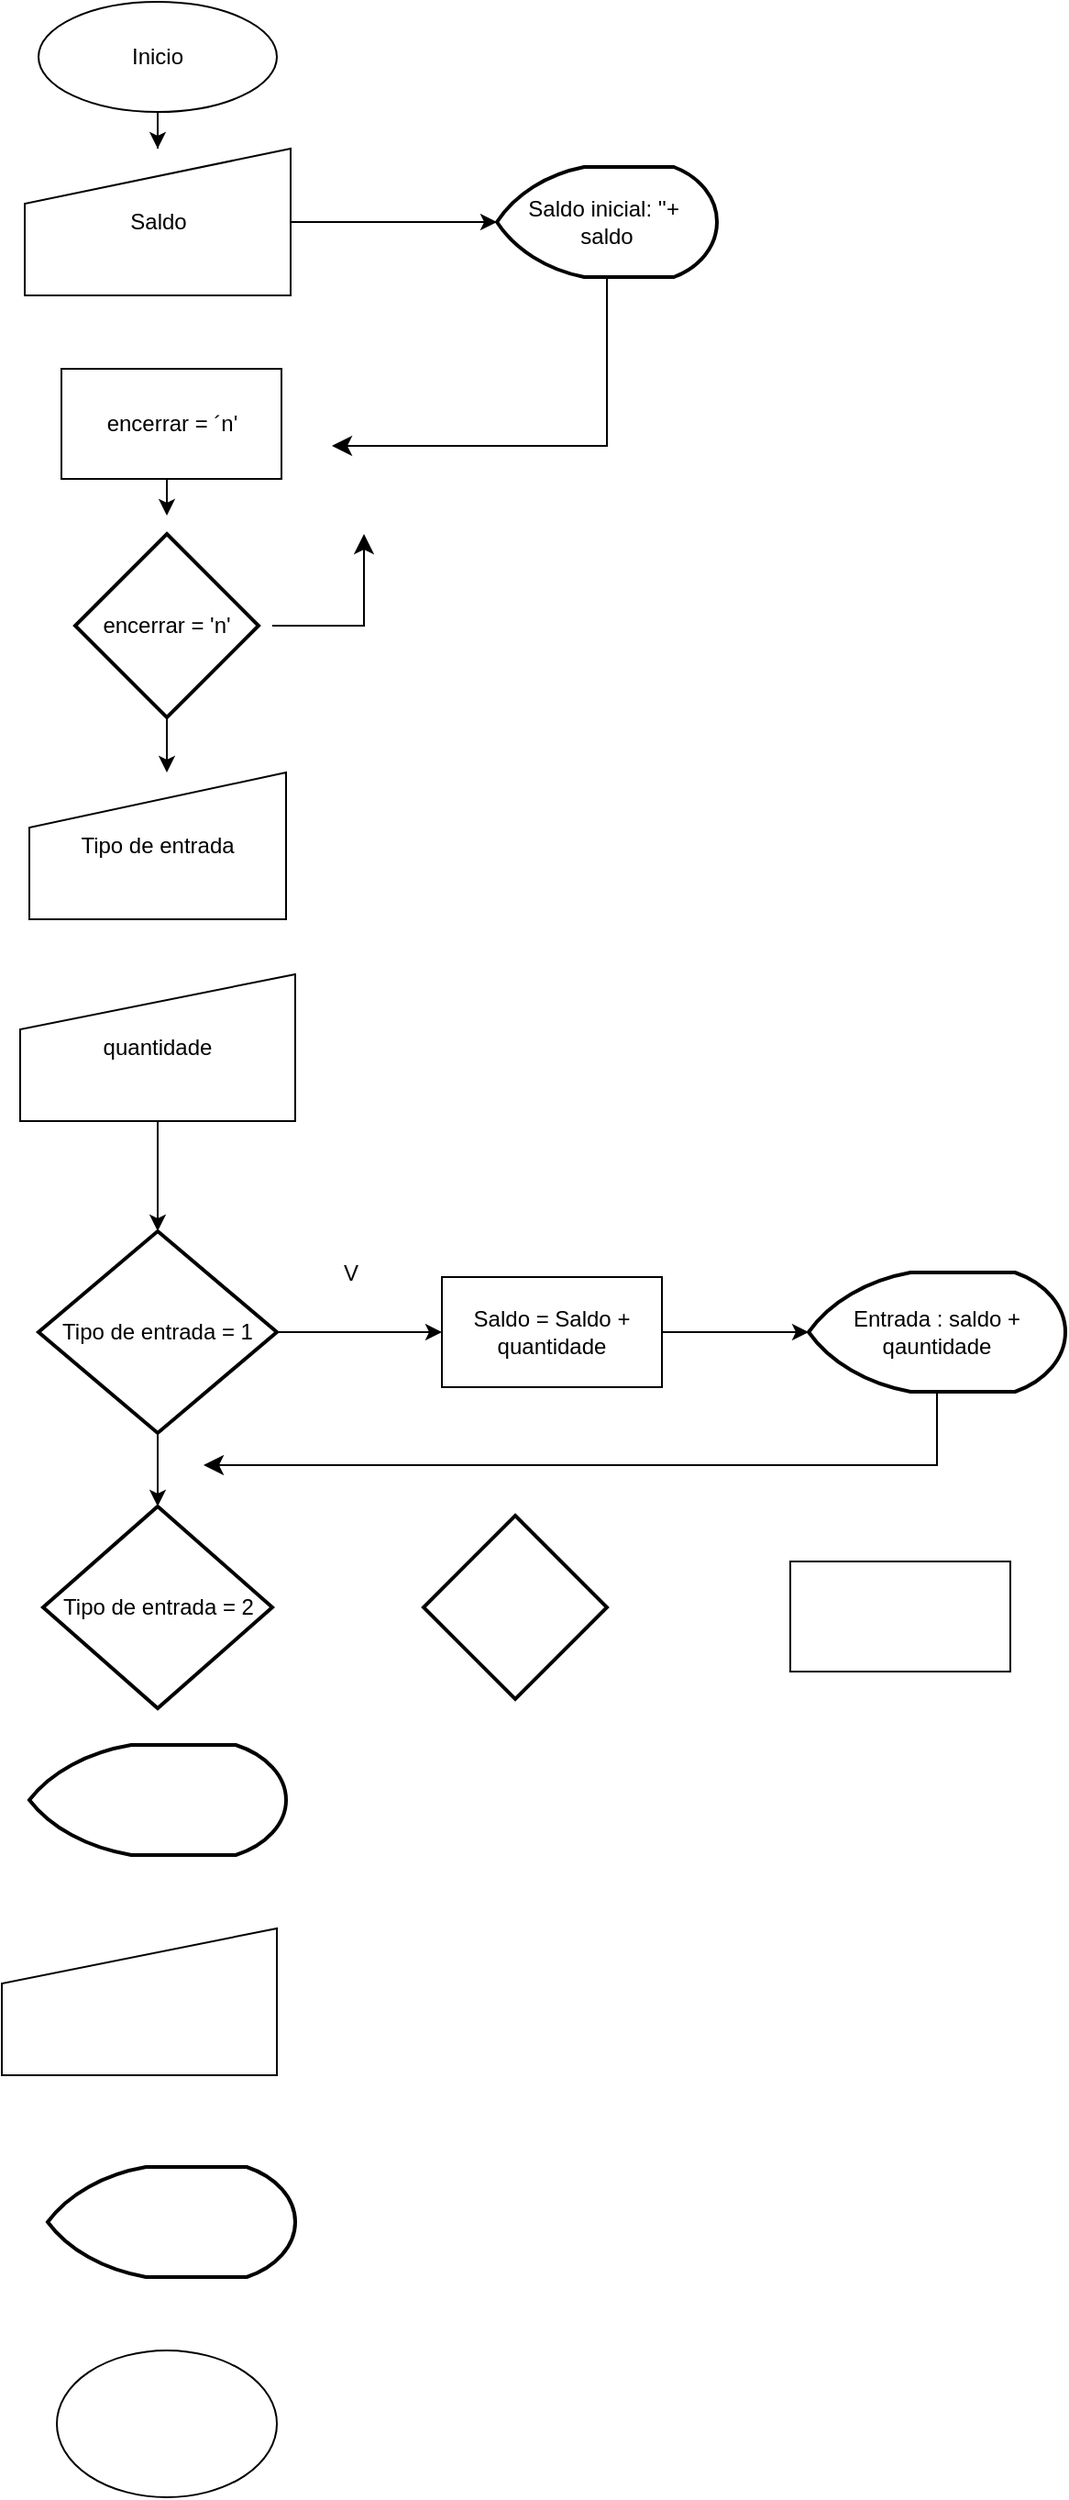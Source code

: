 <mxfile version="26.0.2">
  <diagram name="Página-1" id="VV7MK94w8vh-9CFesRGf">
    <mxGraphModel dx="880" dy="434" grid="1" gridSize="10" guides="1" tooltips="1" connect="1" arrows="1" fold="1" page="1" pageScale="1" pageWidth="827" pageHeight="1169" math="0" shadow="0">
      <root>
        <mxCell id="0" />
        <mxCell id="1" parent="0" />
        <mxCell id="cIJ_xlBMrgR9hH7BB4or-32" value="" style="edgeStyle=orthogonalEdgeStyle;rounded=0;orthogonalLoop=1;jettySize=auto;html=1;" edge="1" parent="1" source="cIJ_xlBMrgR9hH7BB4or-1" target="cIJ_xlBMrgR9hH7BB4or-2">
          <mxGeometry relative="1" as="geometry" />
        </mxCell>
        <mxCell id="cIJ_xlBMrgR9hH7BB4or-1" value="Inicio" style="ellipse;whiteSpace=wrap;html=1;" vertex="1" parent="1">
          <mxGeometry x="50" y="40" width="130" height="60" as="geometry" />
        </mxCell>
        <mxCell id="cIJ_xlBMrgR9hH7BB4or-33" value="" style="edgeStyle=orthogonalEdgeStyle;rounded=0;orthogonalLoop=1;jettySize=auto;html=1;" edge="1" parent="1" source="cIJ_xlBMrgR9hH7BB4or-2" target="cIJ_xlBMrgR9hH7BB4or-17">
          <mxGeometry relative="1" as="geometry" />
        </mxCell>
        <mxCell id="cIJ_xlBMrgR9hH7BB4or-2" value="Saldo" style="shape=manualInput;whiteSpace=wrap;html=1;" vertex="1" parent="1">
          <mxGeometry x="42.5" y="120" width="145" height="80" as="geometry" />
        </mxCell>
        <mxCell id="cIJ_xlBMrgR9hH7BB4or-44" style="edgeStyle=orthogonalEdgeStyle;rounded=0;orthogonalLoop=1;jettySize=auto;html=1;exitX=0.5;exitY=1;exitDx=0;exitDy=0;" edge="1" parent="1" source="cIJ_xlBMrgR9hH7BB4or-3">
          <mxGeometry relative="1" as="geometry">
            <mxPoint x="120" y="320" as="targetPoint" />
          </mxGeometry>
        </mxCell>
        <mxCell id="cIJ_xlBMrgR9hH7BB4or-3" value="encerrar = ´n&#39;" style="rounded=0;whiteSpace=wrap;html=1;" vertex="1" parent="1">
          <mxGeometry x="62.5" y="240" width="120" height="60" as="geometry" />
        </mxCell>
        <mxCell id="cIJ_xlBMrgR9hH7BB4or-54" value="" style="edgeStyle=orthogonalEdgeStyle;rounded=0;orthogonalLoop=1;jettySize=auto;html=1;" edge="1" parent="1" source="cIJ_xlBMrgR9hH7BB4or-5" target="cIJ_xlBMrgR9hH7BB4or-8">
          <mxGeometry relative="1" as="geometry">
            <Array as="points">
              <mxPoint x="120" y="460" />
              <mxPoint x="120" y="460" />
            </Array>
          </mxGeometry>
        </mxCell>
        <mxCell id="cIJ_xlBMrgR9hH7BB4or-5" value="encerrar = &#39;n&#39;" style="strokeWidth=2;html=1;shape=mxgraph.flowchart.decision;whiteSpace=wrap;strokeColor=default;" vertex="1" parent="1">
          <mxGeometry x="70" y="330" width="100" height="100" as="geometry" />
        </mxCell>
        <mxCell id="cIJ_xlBMrgR9hH7BB4or-6" value="" style="shape=manualInput;whiteSpace=wrap;html=1;" vertex="1" parent="1">
          <mxGeometry x="30" y="1090" width="150" height="80" as="geometry" />
        </mxCell>
        <mxCell id="cIJ_xlBMrgR9hH7BB4or-45" value="" style="edgeStyle=orthogonalEdgeStyle;rounded=0;orthogonalLoop=1;jettySize=auto;html=1;" edge="1" parent="1" source="cIJ_xlBMrgR9hH7BB4or-7" target="cIJ_xlBMrgR9hH7BB4or-9">
          <mxGeometry relative="1" as="geometry" />
        </mxCell>
        <mxCell id="cIJ_xlBMrgR9hH7BB4or-7" value="quantidade" style="shape=manualInput;whiteSpace=wrap;html=1;" vertex="1" parent="1">
          <mxGeometry x="40" y="570" width="150" height="80" as="geometry" />
        </mxCell>
        <mxCell id="cIJ_xlBMrgR9hH7BB4or-8" value="Tipo de entrada" style="shape=manualInput;whiteSpace=wrap;html=1;" vertex="1" parent="1">
          <mxGeometry x="45" y="460" width="140" height="80" as="geometry" />
        </mxCell>
        <mxCell id="cIJ_xlBMrgR9hH7BB4or-46" value="" style="edgeStyle=orthogonalEdgeStyle;rounded=0;orthogonalLoop=1;jettySize=auto;html=1;" edge="1" parent="1" source="cIJ_xlBMrgR9hH7BB4or-9" target="cIJ_xlBMrgR9hH7BB4or-10">
          <mxGeometry relative="1" as="geometry" />
        </mxCell>
        <mxCell id="cIJ_xlBMrgR9hH7BB4or-47" value="" style="edgeStyle=orthogonalEdgeStyle;rounded=0;orthogonalLoop=1;jettySize=auto;html=1;" edge="1" parent="1" source="cIJ_xlBMrgR9hH7BB4or-9" target="cIJ_xlBMrgR9hH7BB4or-11">
          <mxGeometry relative="1" as="geometry" />
        </mxCell>
        <mxCell id="cIJ_xlBMrgR9hH7BB4or-9" value="Tipo de entrada = 1" style="strokeWidth=2;html=1;shape=mxgraph.flowchart.decision;whiteSpace=wrap;" vertex="1" parent="1">
          <mxGeometry x="50" y="710" width="130" height="110" as="geometry" />
        </mxCell>
        <mxCell id="cIJ_xlBMrgR9hH7BB4or-10" value="Tipo de entrada = 2" style="strokeWidth=2;html=1;shape=mxgraph.flowchart.decision;whiteSpace=wrap;" vertex="1" parent="1">
          <mxGeometry x="52.5" y="860" width="125" height="110" as="geometry" />
        </mxCell>
        <mxCell id="cIJ_xlBMrgR9hH7BB4or-48" value="" style="edgeStyle=orthogonalEdgeStyle;rounded=0;orthogonalLoop=1;jettySize=auto;html=1;" edge="1" parent="1" source="cIJ_xlBMrgR9hH7BB4or-11" target="cIJ_xlBMrgR9hH7BB4or-24">
          <mxGeometry relative="1" as="geometry" />
        </mxCell>
        <mxCell id="cIJ_xlBMrgR9hH7BB4or-11" value="Saldo = Saldo + quantidade" style="rounded=0;whiteSpace=wrap;html=1;" vertex="1" parent="1">
          <mxGeometry x="270" y="735" width="120" height="60" as="geometry" />
        </mxCell>
        <mxCell id="cIJ_xlBMrgR9hH7BB4or-15" value="" style="strokeWidth=2;html=1;shape=mxgraph.flowchart.decision;whiteSpace=wrap;" vertex="1" parent="1">
          <mxGeometry x="260" y="865" width="100" height="100" as="geometry" />
        </mxCell>
        <mxCell id="cIJ_xlBMrgR9hH7BB4or-17" value="Saldo inicial: &#39;&#39;+&amp;nbsp;&lt;div&gt;saldo&lt;/div&gt;" style="strokeWidth=2;html=1;shape=mxgraph.flowchart.display;whiteSpace=wrap;" vertex="1" parent="1">
          <mxGeometry x="300" y="130" width="120" height="60" as="geometry" />
        </mxCell>
        <mxCell id="cIJ_xlBMrgR9hH7BB4or-20" value="" style="strokeWidth=2;html=1;shape=mxgraph.flowchart.display;whiteSpace=wrap;" vertex="1" parent="1">
          <mxGeometry x="45" y="990" width="140" height="60" as="geometry" />
        </mxCell>
        <mxCell id="cIJ_xlBMrgR9hH7BB4or-22" value="" style="strokeWidth=2;html=1;shape=mxgraph.flowchart.display;whiteSpace=wrap;" vertex="1" parent="1">
          <mxGeometry x="55" y="1220" width="135" height="60" as="geometry" />
        </mxCell>
        <mxCell id="cIJ_xlBMrgR9hH7BB4or-24" value="Entrada : saldo + qauntidade" style="strokeWidth=2;html=1;shape=mxgraph.flowchart.display;whiteSpace=wrap;" vertex="1" parent="1">
          <mxGeometry x="470" y="732.5" width="140" height="65" as="geometry" />
        </mxCell>
        <mxCell id="cIJ_xlBMrgR9hH7BB4or-25" value="" style="rounded=0;whiteSpace=wrap;html=1;" vertex="1" parent="1">
          <mxGeometry x="460" y="890" width="120" height="60" as="geometry" />
        </mxCell>
        <mxCell id="cIJ_xlBMrgR9hH7BB4or-26" value="" style="ellipse;whiteSpace=wrap;html=1;" vertex="1" parent="1">
          <mxGeometry x="60" y="1320" width="120" height="80" as="geometry" />
        </mxCell>
        <mxCell id="cIJ_xlBMrgR9hH7BB4or-49" value="V" style="text;html=1;align=center;verticalAlign=middle;resizable=0;points=[];autosize=1;strokeColor=none;fillColor=none;" vertex="1" parent="1">
          <mxGeometry x="205" y="718" width="30" height="30" as="geometry" />
        </mxCell>
        <mxCell id="cIJ_xlBMrgR9hH7BB4or-51" value="" style="edgeStyle=segmentEdgeStyle;endArrow=classic;html=1;curved=0;rounded=0;endSize=8;startSize=8;" edge="1" parent="1">
          <mxGeometry width="50" height="50" relative="1" as="geometry">
            <mxPoint x="540" y="797.5" as="sourcePoint" />
            <mxPoint x="140" y="837.5" as="targetPoint" />
            <Array as="points">
              <mxPoint x="540" y="837.5" />
            </Array>
          </mxGeometry>
        </mxCell>
        <mxCell id="cIJ_xlBMrgR9hH7BB4or-53" value="" style="edgeStyle=elbowEdgeStyle;elbow=horizontal;endArrow=classic;html=1;curved=0;rounded=0;endSize=8;startSize=8;exitX=0.5;exitY=1;exitDx=0;exitDy=0;exitPerimeter=0;" edge="1" parent="1" source="cIJ_xlBMrgR9hH7BB4or-17">
          <mxGeometry width="50" height="50" relative="1" as="geometry">
            <mxPoint x="351" y="210" as="sourcePoint" />
            <mxPoint x="210" y="282" as="targetPoint" />
            <Array as="points">
              <mxPoint x="360" y="272" />
            </Array>
          </mxGeometry>
        </mxCell>
        <mxCell id="cIJ_xlBMrgR9hH7BB4or-60" value="" style="edgeStyle=segmentEdgeStyle;endArrow=classic;html=1;curved=0;rounded=0;endSize=8;startSize=8;" edge="1" parent="1">
          <mxGeometry width="50" height="50" relative="1" as="geometry">
            <mxPoint x="177.5" y="380" as="sourcePoint" />
            <mxPoint x="227.5" y="330" as="targetPoint" />
          </mxGeometry>
        </mxCell>
      </root>
    </mxGraphModel>
  </diagram>
</mxfile>
